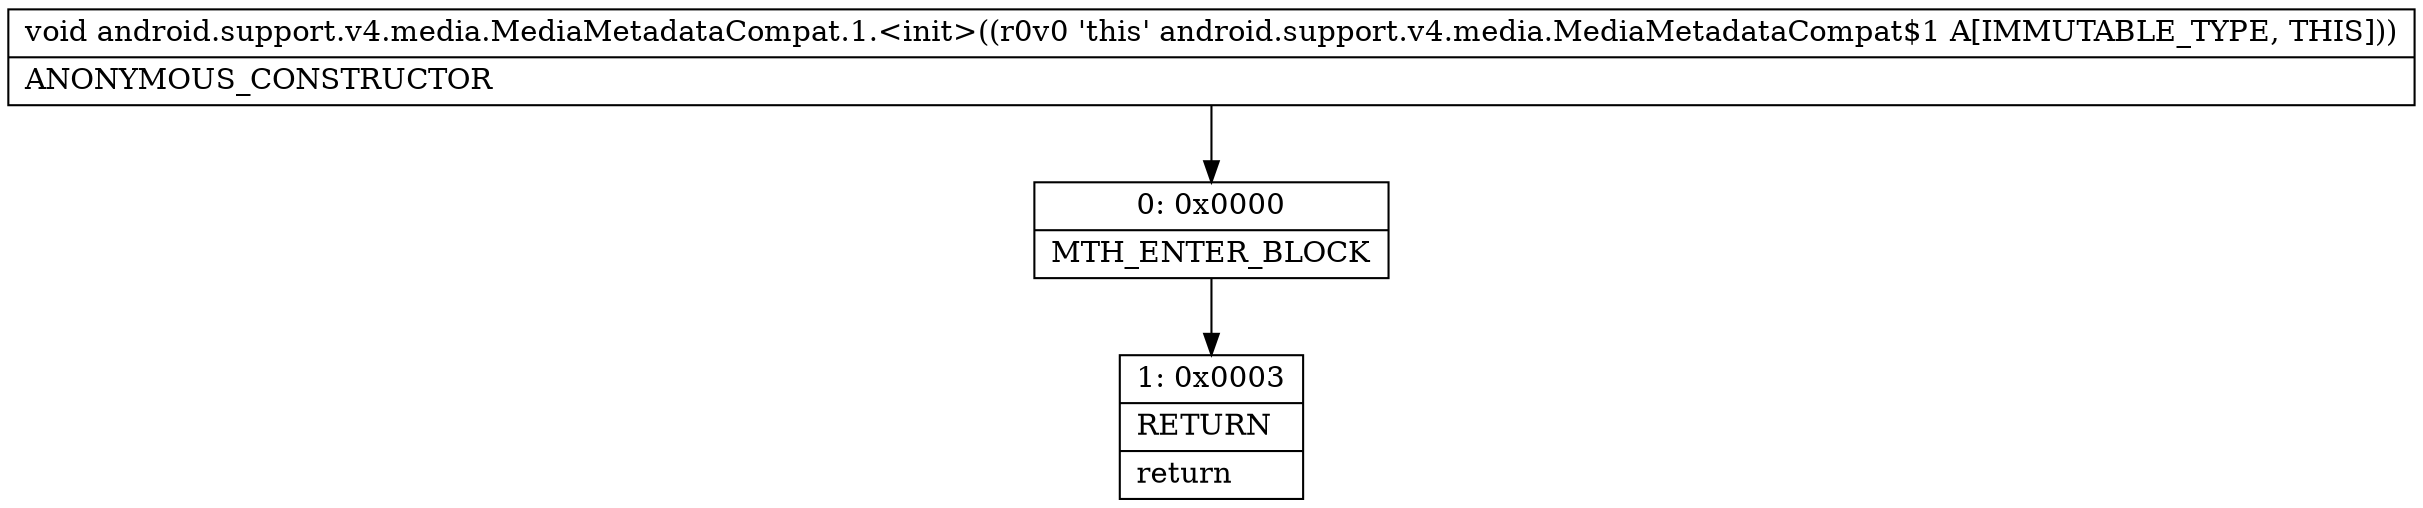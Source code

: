 digraph "CFG forandroid.support.v4.media.MediaMetadataCompat.1.\<init\>()V" {
Node_0 [shape=record,label="{0\:\ 0x0000|MTH_ENTER_BLOCK\l}"];
Node_1 [shape=record,label="{1\:\ 0x0003|RETURN\l|return\l}"];
MethodNode[shape=record,label="{void android.support.v4.media.MediaMetadataCompat.1.\<init\>((r0v0 'this' android.support.v4.media.MediaMetadataCompat$1 A[IMMUTABLE_TYPE, THIS]))  | ANONYMOUS_CONSTRUCTOR\l}"];
MethodNode -> Node_0;
Node_0 -> Node_1;
}

